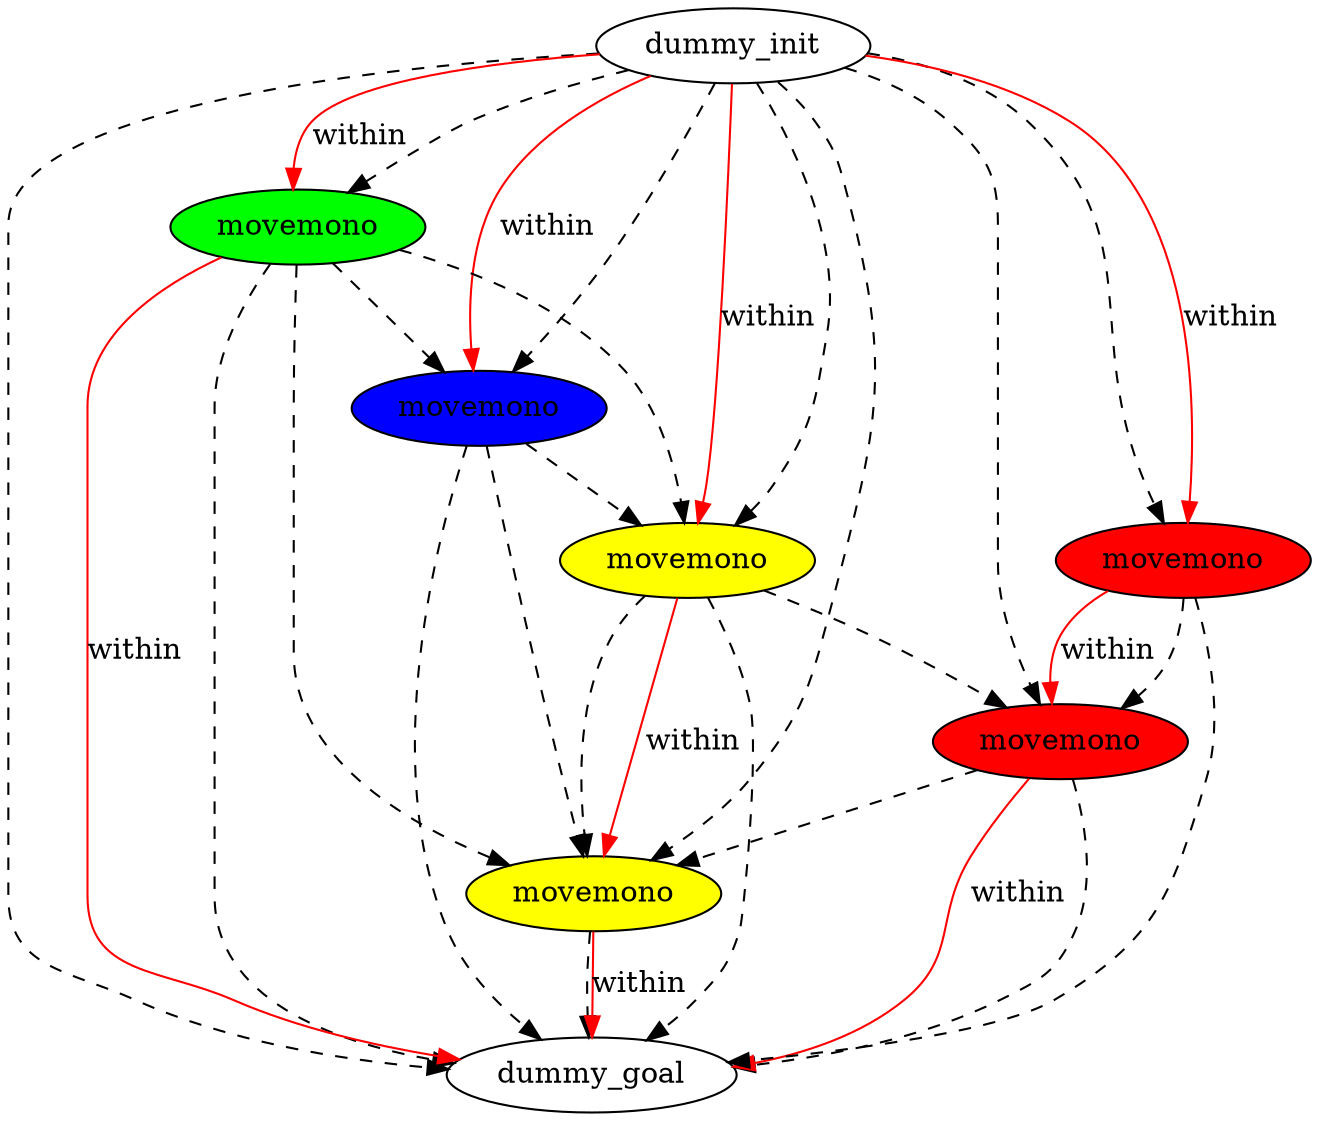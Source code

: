 digraph {
	"cfcae6b9-75a8-c1d7-ab5e-ebe91478e20e" [label=dummy_init fillcolor=white style=filled]
	"ba5916c5-9de6-7f2c-57bd-9ee6e63f6d3a" [label=dummy_goal fillcolor=white style=filled]
	"da36967d-9b2d-ceee-765b-b06910a012b2" [label=movemono fillcolor=red style=filled]
	"7616e3a2-3d9d-49d4-35e6-6d4c539cb0bb" [label=movemono fillcolor=green style=filled]
	"c5857b6b-7b98-ac6e-1ac6-e2bf00b36478" [label=movemono fillcolor=yellow style=filled]
	"137ba9ec-f569-4392-0c3a-3ed86e152f71" [label=movemono fillcolor=yellow style=filled]
	"0c8b2089-a94c-8612-5e9b-e593525706d0" [label=movemono fillcolor=red style=filled]
	"f5f5431f-4f40-f6ed-1aa5-d4e236c077aa" [label=movemono fillcolor=blue style=filled]
	"da36967d-9b2d-ceee-765b-b06910a012b2" -> "c5857b6b-7b98-ac6e-1ac6-e2bf00b36478" [color=black style=dashed]
	"137ba9ec-f569-4392-0c3a-3ed86e152f71" -> "ba5916c5-9de6-7f2c-57bd-9ee6e63f6d3a" [color=black style=dashed]
	"f5f5431f-4f40-f6ed-1aa5-d4e236c077aa" -> "c5857b6b-7b98-ac6e-1ac6-e2bf00b36478" [color=black style=dashed]
	"f5f5431f-4f40-f6ed-1aa5-d4e236c077aa" -> "137ba9ec-f569-4392-0c3a-3ed86e152f71" [color=black style=dashed]
	"c5857b6b-7b98-ac6e-1ac6-e2bf00b36478" -> "ba5916c5-9de6-7f2c-57bd-9ee6e63f6d3a" [color=black style=dashed]
	"137ba9ec-f569-4392-0c3a-3ed86e152f71" -> "da36967d-9b2d-ceee-765b-b06910a012b2" [color=black style=dashed]
	"cfcae6b9-75a8-c1d7-ab5e-ebe91478e20e" -> "c5857b6b-7b98-ac6e-1ac6-e2bf00b36478" [color=black style=dashed]
	"7616e3a2-3d9d-49d4-35e6-6d4c539cb0bb" -> "c5857b6b-7b98-ac6e-1ac6-e2bf00b36478" [color=black style=dashed]
	"7616e3a2-3d9d-49d4-35e6-6d4c539cb0bb" -> "137ba9ec-f569-4392-0c3a-3ed86e152f71" [color=black style=dashed]
	"cfcae6b9-75a8-c1d7-ab5e-ebe91478e20e" -> "137ba9ec-f569-4392-0c3a-3ed86e152f71" [color=black style=dashed]
	"cfcae6b9-75a8-c1d7-ab5e-ebe91478e20e" -> "7616e3a2-3d9d-49d4-35e6-6d4c539cb0bb" [color=black style=dashed]
	"da36967d-9b2d-ceee-765b-b06910a012b2" -> "ba5916c5-9de6-7f2c-57bd-9ee6e63f6d3a" [color=black style=dashed]
	"137ba9ec-f569-4392-0c3a-3ed86e152f71" -> "c5857b6b-7b98-ac6e-1ac6-e2bf00b36478" [color=black style=dashed]
	"cfcae6b9-75a8-c1d7-ab5e-ebe91478e20e" -> "0c8b2089-a94c-8612-5e9b-e593525706d0" [color=black style=dashed]
	"f5f5431f-4f40-f6ed-1aa5-d4e236c077aa" -> "ba5916c5-9de6-7f2c-57bd-9ee6e63f6d3a" [color=black style=dashed]
	"cfcae6b9-75a8-c1d7-ab5e-ebe91478e20e" -> "da36967d-9b2d-ceee-765b-b06910a012b2" [color=black style=dashed]
	"0c8b2089-a94c-8612-5e9b-e593525706d0" -> "ba5916c5-9de6-7f2c-57bd-9ee6e63f6d3a" [color=black style=dashed]
	"cfcae6b9-75a8-c1d7-ab5e-ebe91478e20e" -> "f5f5431f-4f40-f6ed-1aa5-d4e236c077aa" [color=black style=dashed]
	"7616e3a2-3d9d-49d4-35e6-6d4c539cb0bb" -> "f5f5431f-4f40-f6ed-1aa5-d4e236c077aa" [color=black style=dashed]
	"cfcae6b9-75a8-c1d7-ab5e-ebe91478e20e" -> "ba5916c5-9de6-7f2c-57bd-9ee6e63f6d3a" [color=black style=dashed]
	"7616e3a2-3d9d-49d4-35e6-6d4c539cb0bb" -> "ba5916c5-9de6-7f2c-57bd-9ee6e63f6d3a" [color=black style=dashed]
	"0c8b2089-a94c-8612-5e9b-e593525706d0" -> "da36967d-9b2d-ceee-765b-b06910a012b2" [color=black style=dashed]
	"0c8b2089-a94c-8612-5e9b-e593525706d0" -> "da36967d-9b2d-ceee-765b-b06910a012b2" [label=within color=red]
	"137ba9ec-f569-4392-0c3a-3ed86e152f71" -> "c5857b6b-7b98-ac6e-1ac6-e2bf00b36478" [label=within color=red]
	"cfcae6b9-75a8-c1d7-ab5e-ebe91478e20e" -> "7616e3a2-3d9d-49d4-35e6-6d4c539cb0bb" [label=within color=red]
	"da36967d-9b2d-ceee-765b-b06910a012b2" -> "ba5916c5-9de6-7f2c-57bd-9ee6e63f6d3a" [label=within color=red]
	"cfcae6b9-75a8-c1d7-ab5e-ebe91478e20e" -> "0c8b2089-a94c-8612-5e9b-e593525706d0" [label=within color=red]
	"7616e3a2-3d9d-49d4-35e6-6d4c539cb0bb" -> "ba5916c5-9de6-7f2c-57bd-9ee6e63f6d3a" [label=within color=red]
	"cfcae6b9-75a8-c1d7-ab5e-ebe91478e20e" -> "137ba9ec-f569-4392-0c3a-3ed86e152f71" [label=within color=red]
	"cfcae6b9-75a8-c1d7-ab5e-ebe91478e20e" -> "f5f5431f-4f40-f6ed-1aa5-d4e236c077aa" [label=within color=red]
	"c5857b6b-7b98-ac6e-1ac6-e2bf00b36478" -> "ba5916c5-9de6-7f2c-57bd-9ee6e63f6d3a" [label=within color=red]
}
